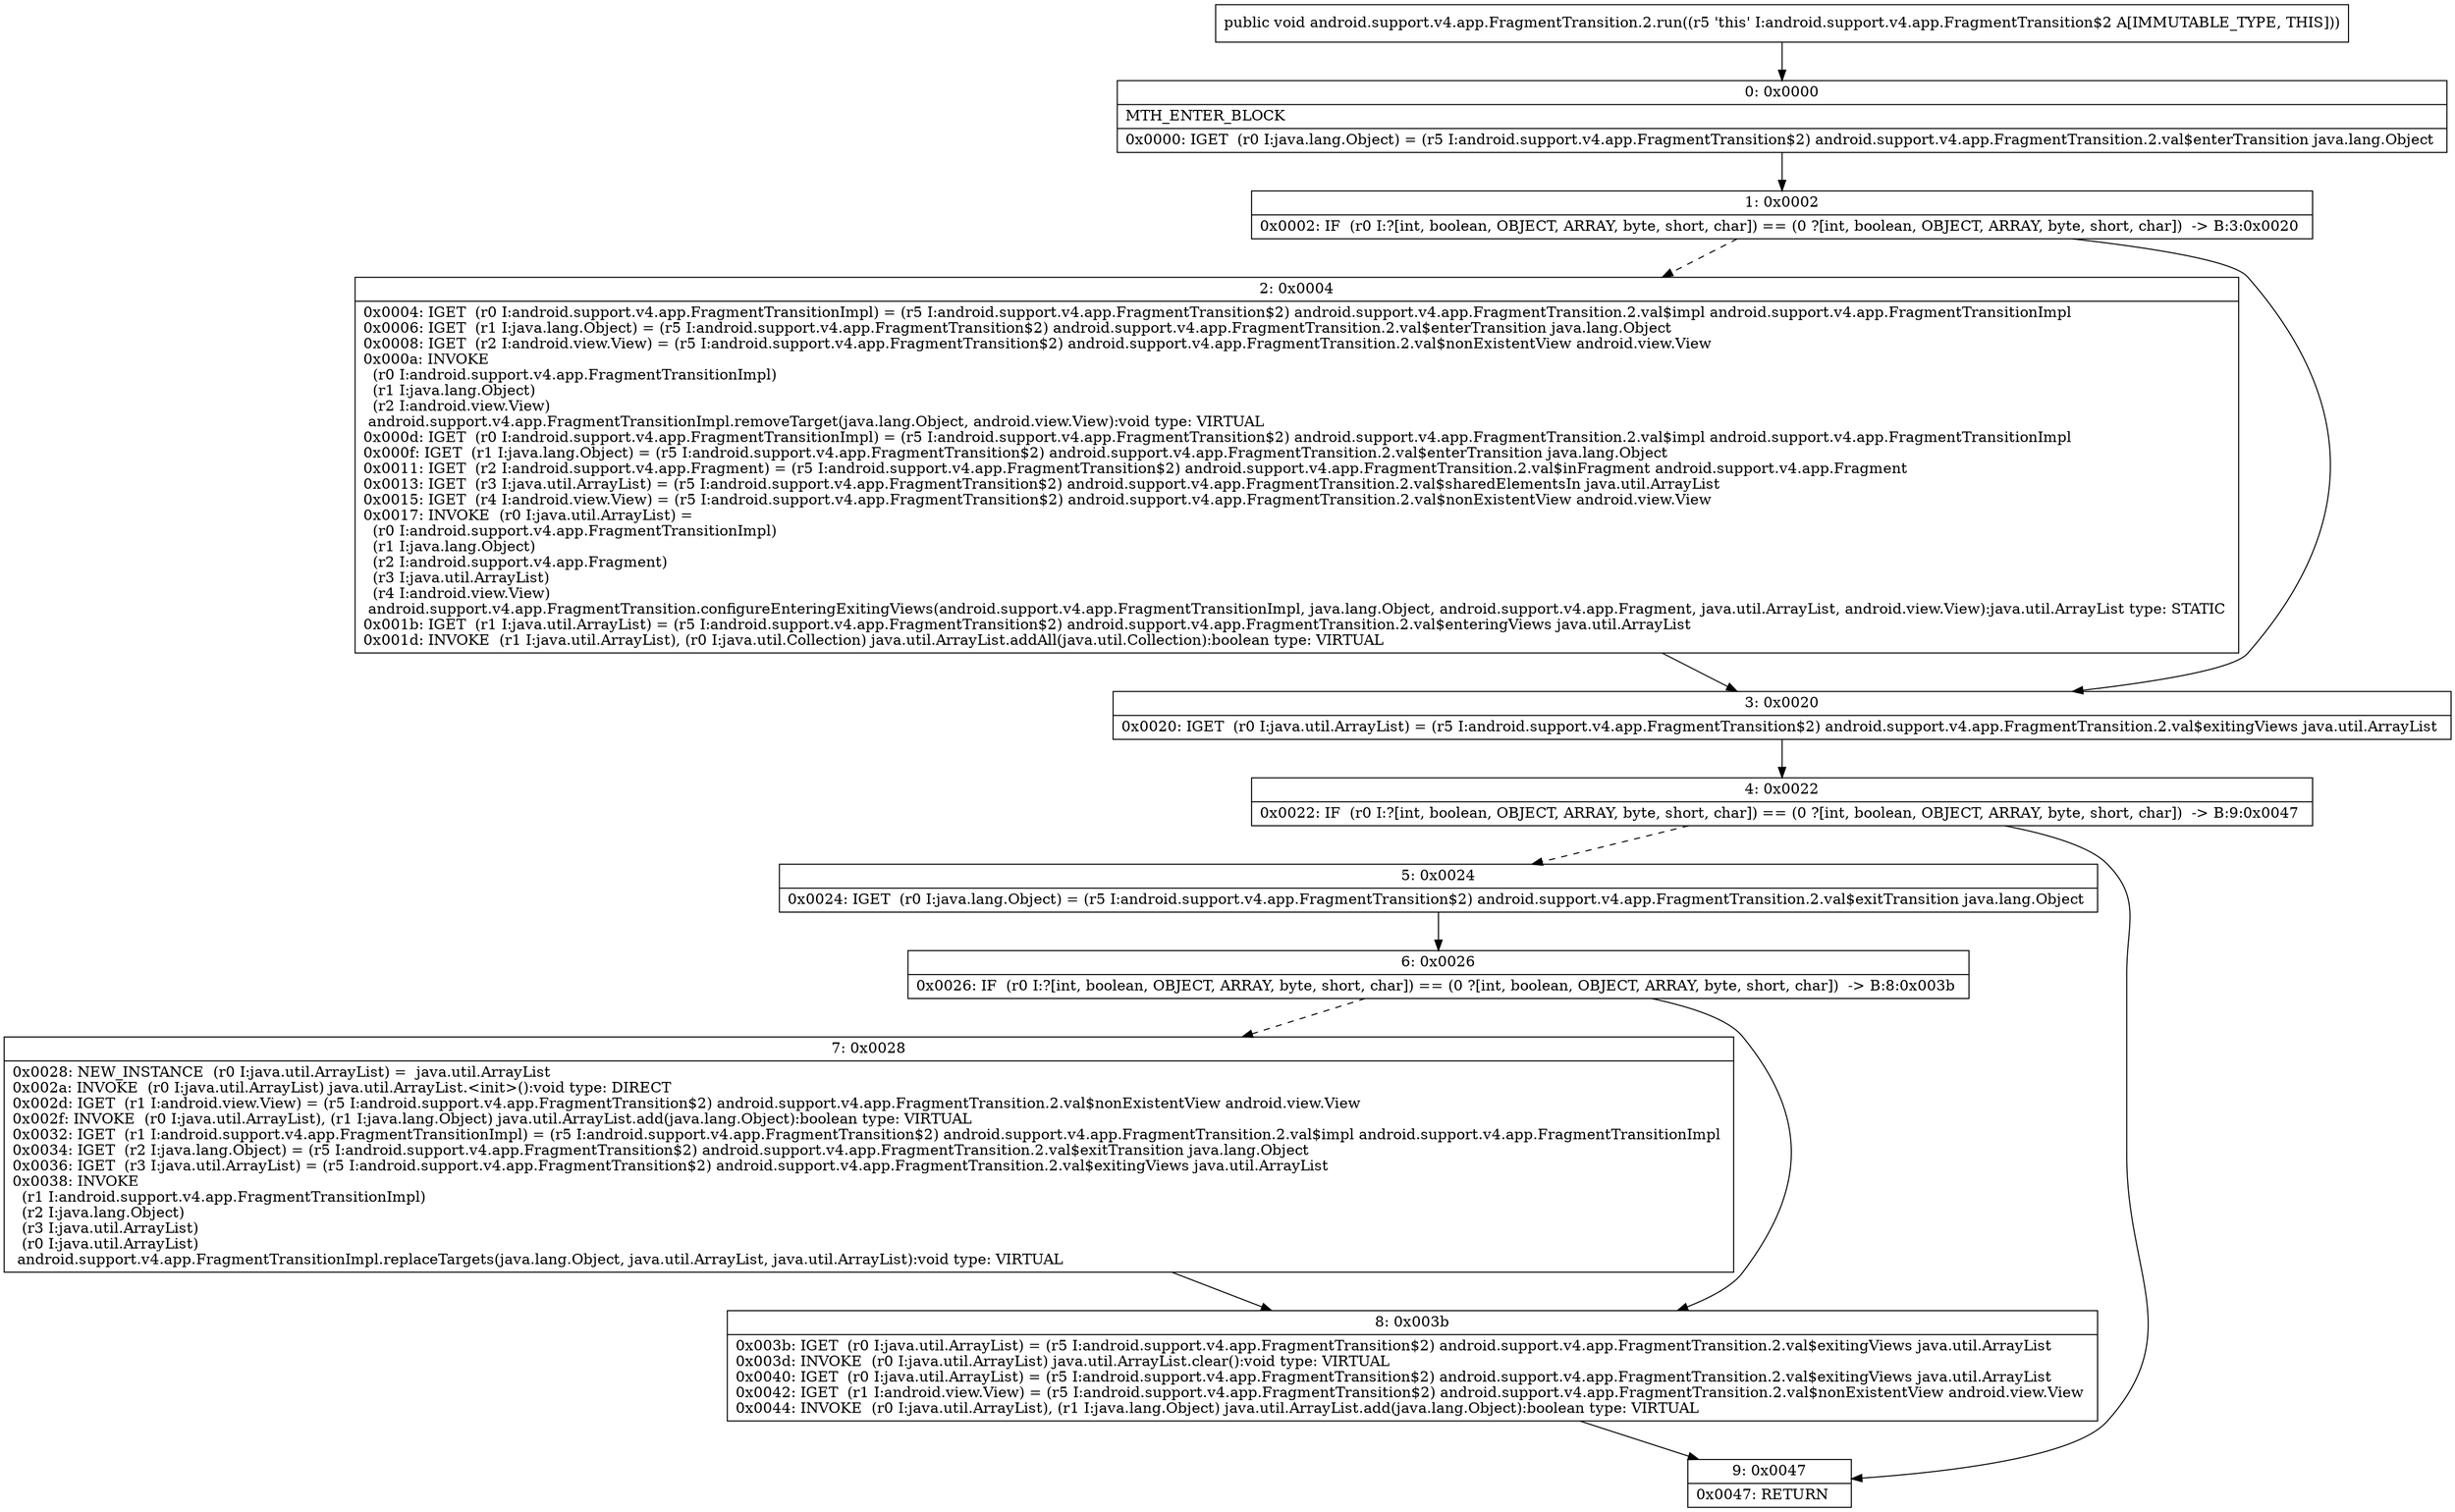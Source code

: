 digraph "CFG forandroid.support.v4.app.FragmentTransition.2.run()V" {
Node_0 [shape=record,label="{0\:\ 0x0000|MTH_ENTER_BLOCK\l|0x0000: IGET  (r0 I:java.lang.Object) = (r5 I:android.support.v4.app.FragmentTransition$2) android.support.v4.app.FragmentTransition.2.val$enterTransition java.lang.Object \l}"];
Node_1 [shape=record,label="{1\:\ 0x0002|0x0002: IF  (r0 I:?[int, boolean, OBJECT, ARRAY, byte, short, char]) == (0 ?[int, boolean, OBJECT, ARRAY, byte, short, char])  \-\> B:3:0x0020 \l}"];
Node_2 [shape=record,label="{2\:\ 0x0004|0x0004: IGET  (r0 I:android.support.v4.app.FragmentTransitionImpl) = (r5 I:android.support.v4.app.FragmentTransition$2) android.support.v4.app.FragmentTransition.2.val$impl android.support.v4.app.FragmentTransitionImpl \l0x0006: IGET  (r1 I:java.lang.Object) = (r5 I:android.support.v4.app.FragmentTransition$2) android.support.v4.app.FragmentTransition.2.val$enterTransition java.lang.Object \l0x0008: IGET  (r2 I:android.view.View) = (r5 I:android.support.v4.app.FragmentTransition$2) android.support.v4.app.FragmentTransition.2.val$nonExistentView android.view.View \l0x000a: INVOKE  \l  (r0 I:android.support.v4.app.FragmentTransitionImpl)\l  (r1 I:java.lang.Object)\l  (r2 I:android.view.View)\l android.support.v4.app.FragmentTransitionImpl.removeTarget(java.lang.Object, android.view.View):void type: VIRTUAL \l0x000d: IGET  (r0 I:android.support.v4.app.FragmentTransitionImpl) = (r5 I:android.support.v4.app.FragmentTransition$2) android.support.v4.app.FragmentTransition.2.val$impl android.support.v4.app.FragmentTransitionImpl \l0x000f: IGET  (r1 I:java.lang.Object) = (r5 I:android.support.v4.app.FragmentTransition$2) android.support.v4.app.FragmentTransition.2.val$enterTransition java.lang.Object \l0x0011: IGET  (r2 I:android.support.v4.app.Fragment) = (r5 I:android.support.v4.app.FragmentTransition$2) android.support.v4.app.FragmentTransition.2.val$inFragment android.support.v4.app.Fragment \l0x0013: IGET  (r3 I:java.util.ArrayList) = (r5 I:android.support.v4.app.FragmentTransition$2) android.support.v4.app.FragmentTransition.2.val$sharedElementsIn java.util.ArrayList \l0x0015: IGET  (r4 I:android.view.View) = (r5 I:android.support.v4.app.FragmentTransition$2) android.support.v4.app.FragmentTransition.2.val$nonExistentView android.view.View \l0x0017: INVOKE  (r0 I:java.util.ArrayList) = \l  (r0 I:android.support.v4.app.FragmentTransitionImpl)\l  (r1 I:java.lang.Object)\l  (r2 I:android.support.v4.app.Fragment)\l  (r3 I:java.util.ArrayList)\l  (r4 I:android.view.View)\l android.support.v4.app.FragmentTransition.configureEnteringExitingViews(android.support.v4.app.FragmentTransitionImpl, java.lang.Object, android.support.v4.app.Fragment, java.util.ArrayList, android.view.View):java.util.ArrayList type: STATIC \l0x001b: IGET  (r1 I:java.util.ArrayList) = (r5 I:android.support.v4.app.FragmentTransition$2) android.support.v4.app.FragmentTransition.2.val$enteringViews java.util.ArrayList \l0x001d: INVOKE  (r1 I:java.util.ArrayList), (r0 I:java.util.Collection) java.util.ArrayList.addAll(java.util.Collection):boolean type: VIRTUAL \l}"];
Node_3 [shape=record,label="{3\:\ 0x0020|0x0020: IGET  (r0 I:java.util.ArrayList) = (r5 I:android.support.v4.app.FragmentTransition$2) android.support.v4.app.FragmentTransition.2.val$exitingViews java.util.ArrayList \l}"];
Node_4 [shape=record,label="{4\:\ 0x0022|0x0022: IF  (r0 I:?[int, boolean, OBJECT, ARRAY, byte, short, char]) == (0 ?[int, boolean, OBJECT, ARRAY, byte, short, char])  \-\> B:9:0x0047 \l}"];
Node_5 [shape=record,label="{5\:\ 0x0024|0x0024: IGET  (r0 I:java.lang.Object) = (r5 I:android.support.v4.app.FragmentTransition$2) android.support.v4.app.FragmentTransition.2.val$exitTransition java.lang.Object \l}"];
Node_6 [shape=record,label="{6\:\ 0x0026|0x0026: IF  (r0 I:?[int, boolean, OBJECT, ARRAY, byte, short, char]) == (0 ?[int, boolean, OBJECT, ARRAY, byte, short, char])  \-\> B:8:0x003b \l}"];
Node_7 [shape=record,label="{7\:\ 0x0028|0x0028: NEW_INSTANCE  (r0 I:java.util.ArrayList) =  java.util.ArrayList \l0x002a: INVOKE  (r0 I:java.util.ArrayList) java.util.ArrayList.\<init\>():void type: DIRECT \l0x002d: IGET  (r1 I:android.view.View) = (r5 I:android.support.v4.app.FragmentTransition$2) android.support.v4.app.FragmentTransition.2.val$nonExistentView android.view.View \l0x002f: INVOKE  (r0 I:java.util.ArrayList), (r1 I:java.lang.Object) java.util.ArrayList.add(java.lang.Object):boolean type: VIRTUAL \l0x0032: IGET  (r1 I:android.support.v4.app.FragmentTransitionImpl) = (r5 I:android.support.v4.app.FragmentTransition$2) android.support.v4.app.FragmentTransition.2.val$impl android.support.v4.app.FragmentTransitionImpl \l0x0034: IGET  (r2 I:java.lang.Object) = (r5 I:android.support.v4.app.FragmentTransition$2) android.support.v4.app.FragmentTransition.2.val$exitTransition java.lang.Object \l0x0036: IGET  (r3 I:java.util.ArrayList) = (r5 I:android.support.v4.app.FragmentTransition$2) android.support.v4.app.FragmentTransition.2.val$exitingViews java.util.ArrayList \l0x0038: INVOKE  \l  (r1 I:android.support.v4.app.FragmentTransitionImpl)\l  (r2 I:java.lang.Object)\l  (r3 I:java.util.ArrayList)\l  (r0 I:java.util.ArrayList)\l android.support.v4.app.FragmentTransitionImpl.replaceTargets(java.lang.Object, java.util.ArrayList, java.util.ArrayList):void type: VIRTUAL \l}"];
Node_8 [shape=record,label="{8\:\ 0x003b|0x003b: IGET  (r0 I:java.util.ArrayList) = (r5 I:android.support.v4.app.FragmentTransition$2) android.support.v4.app.FragmentTransition.2.val$exitingViews java.util.ArrayList \l0x003d: INVOKE  (r0 I:java.util.ArrayList) java.util.ArrayList.clear():void type: VIRTUAL \l0x0040: IGET  (r0 I:java.util.ArrayList) = (r5 I:android.support.v4.app.FragmentTransition$2) android.support.v4.app.FragmentTransition.2.val$exitingViews java.util.ArrayList \l0x0042: IGET  (r1 I:android.view.View) = (r5 I:android.support.v4.app.FragmentTransition$2) android.support.v4.app.FragmentTransition.2.val$nonExistentView android.view.View \l0x0044: INVOKE  (r0 I:java.util.ArrayList), (r1 I:java.lang.Object) java.util.ArrayList.add(java.lang.Object):boolean type: VIRTUAL \l}"];
Node_9 [shape=record,label="{9\:\ 0x0047|0x0047: RETURN   \l}"];
MethodNode[shape=record,label="{public void android.support.v4.app.FragmentTransition.2.run((r5 'this' I:android.support.v4.app.FragmentTransition$2 A[IMMUTABLE_TYPE, THIS])) }"];
MethodNode -> Node_0;
Node_0 -> Node_1;
Node_1 -> Node_2[style=dashed];
Node_1 -> Node_3;
Node_2 -> Node_3;
Node_3 -> Node_4;
Node_4 -> Node_5[style=dashed];
Node_4 -> Node_9;
Node_5 -> Node_6;
Node_6 -> Node_7[style=dashed];
Node_6 -> Node_8;
Node_7 -> Node_8;
Node_8 -> Node_9;
}

